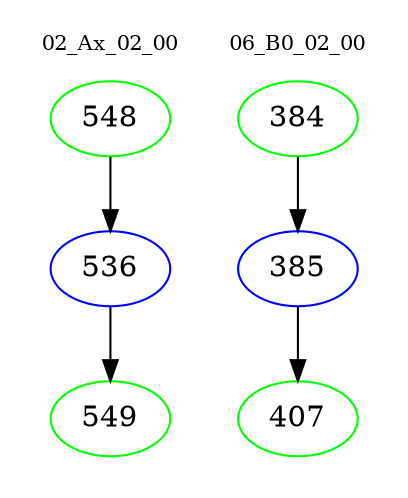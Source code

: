 digraph{
subgraph cluster_0 {
color = white
label = "02_Ax_02_00";
fontsize=10;
T0_548 [label="548", color="green"]
T0_548 -> T0_536 [color="black"]
T0_536 [label="536", color="blue"]
T0_536 -> T0_549 [color="black"]
T0_549 [label="549", color="green"]
}
subgraph cluster_1 {
color = white
label = "06_B0_02_00";
fontsize=10;
T1_384 [label="384", color="green"]
T1_384 -> T1_385 [color="black"]
T1_385 [label="385", color="blue"]
T1_385 -> T1_407 [color="black"]
T1_407 [label="407", color="green"]
}
}
